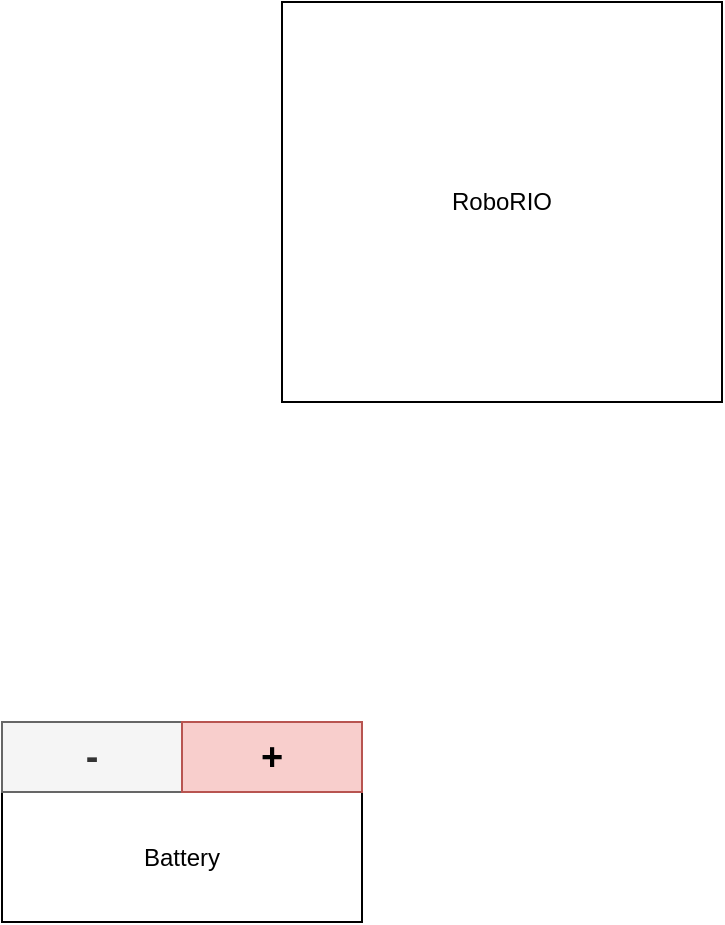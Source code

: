 <mxfile version="20.8.5" type="github">
  <diagram id="-GaPFA7t-93g9XGN7D-P" name="Page-1">
    <mxGraphModel dx="1434" dy="796" grid="1" gridSize="10" guides="1" tooltips="1" connect="1" arrows="1" fold="1" page="1" pageScale="1" pageWidth="850" pageHeight="1100" math="0" shadow="0">
      <root>
        <mxCell id="0" />
        <mxCell id="1" parent="0" />
        <mxCell id="MdZ06SbCLfKT6W0_UMcC-1" value="RoboRIO" style="rounded=0;whiteSpace=wrap;html=1;" vertex="1" parent="1">
          <mxGeometry x="290" y="150" width="220" height="200" as="geometry" />
        </mxCell>
        <mxCell id="MdZ06SbCLfKT6W0_UMcC-2" value="Battery" style="rounded=0;whiteSpace=wrap;html=1;" vertex="1" parent="1">
          <mxGeometry x="150" y="545" width="180" height="65" as="geometry" />
        </mxCell>
        <mxCell id="MdZ06SbCLfKT6W0_UMcC-3" value="-" style="rounded=0;whiteSpace=wrap;html=1;fillColor=#f5f5f5;fontColor=#333333;strokeColor=#666666;fontSize=19;fontStyle=1" vertex="1" parent="1">
          <mxGeometry x="150" y="510" width="90" height="35" as="geometry" />
        </mxCell>
        <mxCell id="MdZ06SbCLfKT6W0_UMcC-4" value="+" style="rounded=0;whiteSpace=wrap;html=1;fillColor=#f8cecc;strokeColor=#b85450;fontSize=19;fontStyle=1" vertex="1" parent="1">
          <mxGeometry x="240" y="510" width="90" height="35" as="geometry" />
        </mxCell>
      </root>
    </mxGraphModel>
  </diagram>
</mxfile>
